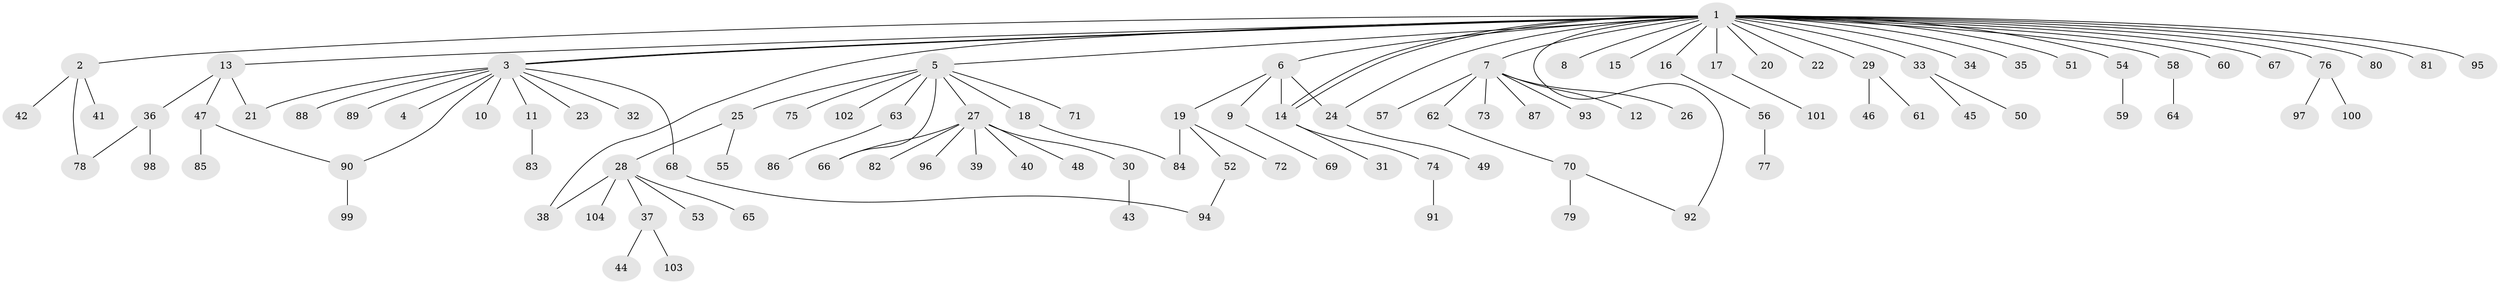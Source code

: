 // coarse degree distribution, {32: 0.012987012987012988, 3: 0.03896103896103896, 11: 0.012987012987012988, 1: 0.6233766233766234, 8: 0.012987012987012988, 5: 0.03896103896103896, 7: 0.012987012987012988, 4: 0.012987012987012988, 2: 0.22077922077922077, 6: 0.012987012987012988}
// Generated by graph-tools (version 1.1) at 2025/51/02/27/25 19:51:57]
// undirected, 104 vertices, 115 edges
graph export_dot {
graph [start="1"]
  node [color=gray90,style=filled];
  1;
  2;
  3;
  4;
  5;
  6;
  7;
  8;
  9;
  10;
  11;
  12;
  13;
  14;
  15;
  16;
  17;
  18;
  19;
  20;
  21;
  22;
  23;
  24;
  25;
  26;
  27;
  28;
  29;
  30;
  31;
  32;
  33;
  34;
  35;
  36;
  37;
  38;
  39;
  40;
  41;
  42;
  43;
  44;
  45;
  46;
  47;
  48;
  49;
  50;
  51;
  52;
  53;
  54;
  55;
  56;
  57;
  58;
  59;
  60;
  61;
  62;
  63;
  64;
  65;
  66;
  67;
  68;
  69;
  70;
  71;
  72;
  73;
  74;
  75;
  76;
  77;
  78;
  79;
  80;
  81;
  82;
  83;
  84;
  85;
  86;
  87;
  88;
  89;
  90;
  91;
  92;
  93;
  94;
  95;
  96;
  97;
  98;
  99;
  100;
  101;
  102;
  103;
  104;
  1 -- 2;
  1 -- 3;
  1 -- 3;
  1 -- 5;
  1 -- 6;
  1 -- 7;
  1 -- 8;
  1 -- 13;
  1 -- 14;
  1 -- 14;
  1 -- 15;
  1 -- 16;
  1 -- 17;
  1 -- 20;
  1 -- 22;
  1 -- 24;
  1 -- 29;
  1 -- 33;
  1 -- 34;
  1 -- 35;
  1 -- 38;
  1 -- 51;
  1 -- 54;
  1 -- 58;
  1 -- 60;
  1 -- 67;
  1 -- 76;
  1 -- 80;
  1 -- 81;
  1 -- 92;
  1 -- 95;
  2 -- 41;
  2 -- 42;
  2 -- 78;
  3 -- 4;
  3 -- 10;
  3 -- 11;
  3 -- 21;
  3 -- 23;
  3 -- 32;
  3 -- 68;
  3 -- 88;
  3 -- 89;
  3 -- 90;
  5 -- 18;
  5 -- 25;
  5 -- 27;
  5 -- 63;
  5 -- 66;
  5 -- 71;
  5 -- 75;
  5 -- 102;
  6 -- 9;
  6 -- 14;
  6 -- 19;
  6 -- 24;
  7 -- 12;
  7 -- 26;
  7 -- 57;
  7 -- 62;
  7 -- 73;
  7 -- 87;
  7 -- 93;
  9 -- 69;
  11 -- 83;
  13 -- 21;
  13 -- 36;
  13 -- 47;
  14 -- 31;
  14 -- 74;
  16 -- 56;
  17 -- 101;
  18 -- 84;
  19 -- 52;
  19 -- 72;
  19 -- 84;
  24 -- 49;
  25 -- 28;
  25 -- 55;
  27 -- 30;
  27 -- 39;
  27 -- 40;
  27 -- 48;
  27 -- 66;
  27 -- 82;
  27 -- 96;
  28 -- 37;
  28 -- 38;
  28 -- 53;
  28 -- 65;
  28 -- 104;
  29 -- 46;
  29 -- 61;
  30 -- 43;
  33 -- 45;
  33 -- 50;
  36 -- 78;
  36 -- 98;
  37 -- 44;
  37 -- 103;
  47 -- 85;
  47 -- 90;
  52 -- 94;
  54 -- 59;
  56 -- 77;
  58 -- 64;
  62 -- 70;
  63 -- 86;
  68 -- 94;
  70 -- 79;
  70 -- 92;
  74 -- 91;
  76 -- 97;
  76 -- 100;
  90 -- 99;
}
